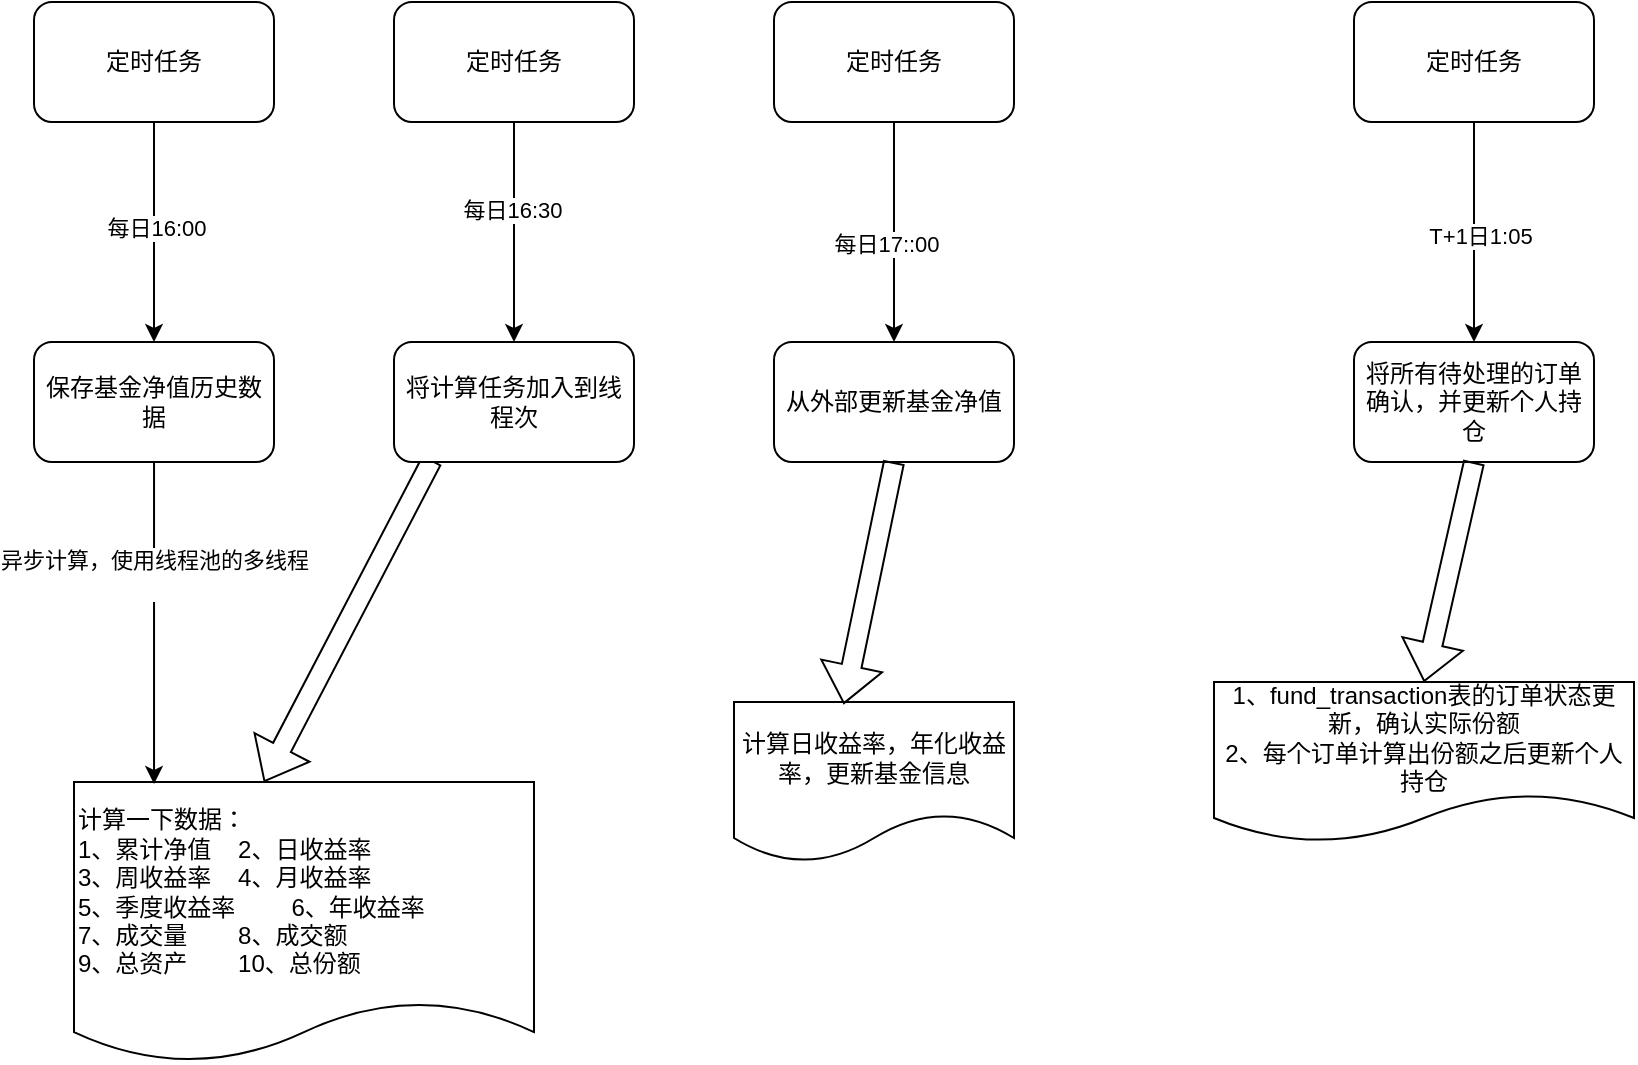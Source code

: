 <mxfile version="27.1.6" pages="2">
  <diagram name="基金每日更新流程" id="FoTLk0aqGKXJ9571WYP6">
    <mxGraphModel dx="2066" dy="1111" grid="1" gridSize="10" guides="1" tooltips="1" connect="1" arrows="1" fold="1" page="1" pageScale="1" pageWidth="827" pageHeight="1169" math="0" shadow="0">
      <root>
        <mxCell id="0" />
        <mxCell id="1" parent="0" />
        <mxCell id="6fnQukPDXf7rgxu9gMie-4" style="edgeStyle=orthogonalEdgeStyle;rounded=0;orthogonalLoop=1;jettySize=auto;html=1;entryX=0.5;entryY=0;entryDx=0;entryDy=0;" parent="1" source="6fnQukPDXf7rgxu9gMie-1" target="6fnQukPDXf7rgxu9gMie-6" edge="1">
          <mxGeometry relative="1" as="geometry">
            <mxPoint x="460" y="360" as="targetPoint" />
          </mxGeometry>
        </mxCell>
        <mxCell id="6fnQukPDXf7rgxu9gMie-5" value="每日16:00" style="edgeLabel;html=1;align=center;verticalAlign=middle;resizable=0;points=[];" parent="6fnQukPDXf7rgxu9gMie-4" vertex="1" connectable="0">
          <mxGeometry x="-0.05" y="1" relative="1" as="geometry">
            <mxPoint as="offset" />
          </mxGeometry>
        </mxCell>
        <mxCell id="6fnQukPDXf7rgxu9gMie-1" value="定时任务" style="rounded=1;whiteSpace=wrap;html=1;" parent="1" vertex="1">
          <mxGeometry x="250" y="220" width="120" height="60" as="geometry" />
        </mxCell>
        <mxCell id="6fnQukPDXf7rgxu9gMie-3" value="从外部更新基金净值" style="rounded=1;whiteSpace=wrap;html=1;" parent="1" vertex="1">
          <mxGeometry x="620" y="390" width="120" height="60" as="geometry" />
        </mxCell>
        <mxCell id="6fnQukPDXf7rgxu9gMie-6" value="保存基金净值历史数据" style="rounded=1;whiteSpace=wrap;html=1;" parent="1" vertex="1">
          <mxGeometry x="250" y="390" width="120" height="60" as="geometry" />
        </mxCell>
        <mxCell id="6fnQukPDXf7rgxu9gMie-10" value="计算一下数据：&lt;div&gt;1、累计净值&amp;nbsp;&lt;span style=&quot;white-space: pre;&quot;&gt;&#x9;&lt;/span&gt;&lt;span style=&quot;background-color: transparent; color: light-dark(rgb(0, 0, 0), rgb(255, 255, 255));&quot;&gt;2、日收益率&lt;/span&gt;&lt;/div&gt;&lt;div&gt;3、周收益率&lt;span style=&quot;white-space: pre;&quot;&gt;&#x9;&lt;/span&gt;&lt;span style=&quot;background-color: transparent; color: light-dark(rgb(0, 0, 0), rgb(255, 255, 255));&quot;&gt;4、月收益率&lt;/span&gt;&lt;/div&gt;&lt;div&gt;5、季度收益率&lt;span style=&quot;white-space: pre;&quot;&gt;&#x9;&lt;/span&gt;&lt;span style=&quot;background-color: transparent; color: light-dark(rgb(0, 0, 0), rgb(255, 255, 255));&quot;&gt;6、年收益率&lt;/span&gt;&lt;/div&gt;&lt;div&gt;7、成交量&lt;span style=&quot;white-space: pre;&quot;&gt;&#x9;&lt;/span&gt;&lt;span style=&quot;background-color: transparent; color: light-dark(rgb(0, 0, 0), rgb(255, 255, 255));&quot;&gt;8、成交额&lt;/span&gt;&lt;/div&gt;&lt;div style=&quot;&quot;&gt;9、总资产&lt;span style=&quot;white-space: pre;&quot;&gt;&#x9;&lt;/span&gt;&lt;span style=&quot;background-color: transparent; color: light-dark(rgb(0, 0, 0), rgb(255, 255, 255));&quot;&gt;10、总份额&lt;/span&gt;&lt;/div&gt;" style="shape=document;whiteSpace=wrap;html=1;boundedLbl=1;align=left;size=0.214;" parent="1" vertex="1">
          <mxGeometry x="270" y="610" width="230" height="140" as="geometry" />
        </mxCell>
        <mxCell id="6fnQukPDXf7rgxu9gMie-11" value="计算日收益率，年化收益率，更新基金信息" style="shape=document;whiteSpace=wrap;html=1;boundedLbl=1;" parent="1" vertex="1">
          <mxGeometry x="600" y="570" width="140" height="80" as="geometry" />
        </mxCell>
        <mxCell id="6fnQukPDXf7rgxu9gMie-12" value="" style="shape=flexArrow;endArrow=classic;html=1;rounded=0;entryX=0.392;entryY=0.013;entryDx=0;entryDy=0;exitX=0.5;exitY=1;exitDx=0;exitDy=0;entryPerimeter=0;" parent="1" source="6fnQukPDXf7rgxu9gMie-3" target="6fnQukPDXf7rgxu9gMie-11" edge="1">
          <mxGeometry width="50" height="50" relative="1" as="geometry">
            <mxPoint x="390" y="590" as="sourcePoint" />
            <mxPoint x="440" y="540" as="targetPoint" />
          </mxGeometry>
        </mxCell>
        <mxCell id="6fnQukPDXf7rgxu9gMie-13" value="" style="shape=flexArrow;endArrow=classic;html=1;rounded=0;entryX=0.413;entryY=0;entryDx=0;entryDy=0;entryPerimeter=0;exitX=0.158;exitY=0.983;exitDx=0;exitDy=0;exitPerimeter=0;" parent="1" source="seLQMcmzHpJejmK4kxlH-2" target="6fnQukPDXf7rgxu9gMie-10" edge="1">
          <mxGeometry width="50" height="50" relative="1" as="geometry">
            <mxPoint x="470" y="590" as="sourcePoint" />
            <mxPoint x="440" y="540" as="targetPoint" />
          </mxGeometry>
        </mxCell>
        <mxCell id="6fnQukPDXf7rgxu9gMie-14" value="定时任务" style="rounded=1;whiteSpace=wrap;html=1;" parent="1" vertex="1">
          <mxGeometry x="620" y="220" width="120" height="60" as="geometry" />
        </mxCell>
        <mxCell id="6fnQukPDXf7rgxu9gMie-15" style="edgeStyle=orthogonalEdgeStyle;rounded=0;orthogonalLoop=1;jettySize=auto;html=1;entryX=0.5;entryY=0;entryDx=0;entryDy=0;" parent="1" source="6fnQukPDXf7rgxu9gMie-14" target="6fnQukPDXf7rgxu9gMie-3" edge="1">
          <mxGeometry relative="1" as="geometry" />
        </mxCell>
        <mxCell id="6fnQukPDXf7rgxu9gMie-16" value="每日17::00" style="edgeLabel;html=1;align=center;verticalAlign=middle;resizable=0;points=[];" parent="6fnQukPDXf7rgxu9gMie-15" vertex="1" connectable="0">
          <mxGeometry x="0.1" y="-4" relative="1" as="geometry">
            <mxPoint as="offset" />
          </mxGeometry>
        </mxCell>
        <mxCell id="6fnQukPDXf7rgxu9gMie-19" style="edgeStyle=orthogonalEdgeStyle;rounded=0;orthogonalLoop=1;jettySize=auto;html=1;entryX=0.5;entryY=0;entryDx=0;entryDy=0;" parent="1" source="6fnQukPDXf7rgxu9gMie-17" target="6fnQukPDXf7rgxu9gMie-18" edge="1">
          <mxGeometry relative="1" as="geometry" />
        </mxCell>
        <mxCell id="6fnQukPDXf7rgxu9gMie-20" value="T+1日1:05" style="edgeLabel;html=1;align=center;verticalAlign=middle;resizable=0;points=[];" parent="6fnQukPDXf7rgxu9gMie-19" vertex="1" connectable="0">
          <mxGeometry x="0.033" y="3" relative="1" as="geometry">
            <mxPoint as="offset" />
          </mxGeometry>
        </mxCell>
        <mxCell id="6fnQukPDXf7rgxu9gMie-17" value="定时任务" style="rounded=1;whiteSpace=wrap;html=1;" parent="1" vertex="1">
          <mxGeometry x="910" y="220" width="120" height="60" as="geometry" />
        </mxCell>
        <mxCell id="6fnQukPDXf7rgxu9gMie-18" value="将所有待处理的订单确认，并更新个人持仓" style="rounded=1;whiteSpace=wrap;html=1;" parent="1" vertex="1">
          <mxGeometry x="910" y="390" width="120" height="60" as="geometry" />
        </mxCell>
        <mxCell id="6fnQukPDXf7rgxu9gMie-21" value="1、fund_transaction表的订单状态更新，确认实际份额&lt;div&gt;2、每个订单计算出份额之后更新个人持仓&lt;/div&gt;" style="shape=document;whiteSpace=wrap;html=1;boundedLbl=1;" parent="1" vertex="1">
          <mxGeometry x="840" y="560" width="210" height="80" as="geometry" />
        </mxCell>
        <mxCell id="6fnQukPDXf7rgxu9gMie-22" value="" style="shape=flexArrow;endArrow=classic;html=1;rounded=0;entryX=0.5;entryY=0;entryDx=0;entryDy=0;exitX=0.5;exitY=1;exitDx=0;exitDy=0;" parent="1" source="6fnQukPDXf7rgxu9gMie-18" target="6fnQukPDXf7rgxu9gMie-21" edge="1">
          <mxGeometry width="50" height="50" relative="1" as="geometry">
            <mxPoint x="390" y="590" as="sourcePoint" />
            <mxPoint x="440" y="540" as="targetPoint" />
          </mxGeometry>
        </mxCell>
        <mxCell id="seLQMcmzHpJejmK4kxlH-3" style="edgeStyle=orthogonalEdgeStyle;rounded=0;orthogonalLoop=1;jettySize=auto;html=1;entryX=0.5;entryY=0;entryDx=0;entryDy=0;" edge="1" parent="1" source="seLQMcmzHpJejmK4kxlH-1" target="seLQMcmzHpJejmK4kxlH-2">
          <mxGeometry relative="1" as="geometry" />
        </mxCell>
        <mxCell id="seLQMcmzHpJejmK4kxlH-4" value="每日16:30" style="edgeLabel;html=1;align=center;verticalAlign=middle;resizable=0;points=[];" vertex="1" connectable="0" parent="seLQMcmzHpJejmK4kxlH-3">
          <mxGeometry x="-0.2" y="-1" relative="1" as="geometry">
            <mxPoint as="offset" />
          </mxGeometry>
        </mxCell>
        <mxCell id="seLQMcmzHpJejmK4kxlH-1" value="定时任务" style="rounded=1;whiteSpace=wrap;html=1;" vertex="1" parent="1">
          <mxGeometry x="430" y="220" width="120" height="60" as="geometry" />
        </mxCell>
        <mxCell id="seLQMcmzHpJejmK4kxlH-2" value="将计算任务加入到线程次" style="rounded=1;whiteSpace=wrap;html=1;" vertex="1" parent="1">
          <mxGeometry x="430" y="390" width="120" height="60" as="geometry" />
        </mxCell>
        <mxCell id="seLQMcmzHpJejmK4kxlH-5" style="edgeStyle=orthogonalEdgeStyle;rounded=0;orthogonalLoop=1;jettySize=auto;html=1;entryX=0.174;entryY=0.007;entryDx=0;entryDy=0;entryPerimeter=0;" edge="1" parent="1" source="6fnQukPDXf7rgxu9gMie-6" target="6fnQukPDXf7rgxu9gMie-10">
          <mxGeometry relative="1" as="geometry" />
        </mxCell>
        <mxCell id="seLQMcmzHpJejmK4kxlH-6" value="异步计算，使用线程池的多线程&lt;div&gt;&lt;br&gt;&lt;/div&gt;" style="edgeLabel;html=1;align=center;verticalAlign=middle;resizable=0;points=[];" vertex="1" connectable="0" parent="seLQMcmzHpJejmK4kxlH-5">
          <mxGeometry x="-0.304" relative="1" as="geometry">
            <mxPoint as="offset" />
          </mxGeometry>
        </mxCell>
      </root>
    </mxGraphModel>
  </diagram>
  <diagram id="RYY1b9Pkn_CnbfWN3CpJ" name="基金认购流程">
    <mxGraphModel dx="2066" dy="1111" grid="1" gridSize="10" guides="1" tooltips="1" connect="1" arrows="1" fold="1" page="1" pageScale="1" pageWidth="827" pageHeight="1169" math="0" shadow="0">
      <root>
        <mxCell id="0" />
        <mxCell id="1" parent="0" />
      </root>
    </mxGraphModel>
  </diagram>
</mxfile>
